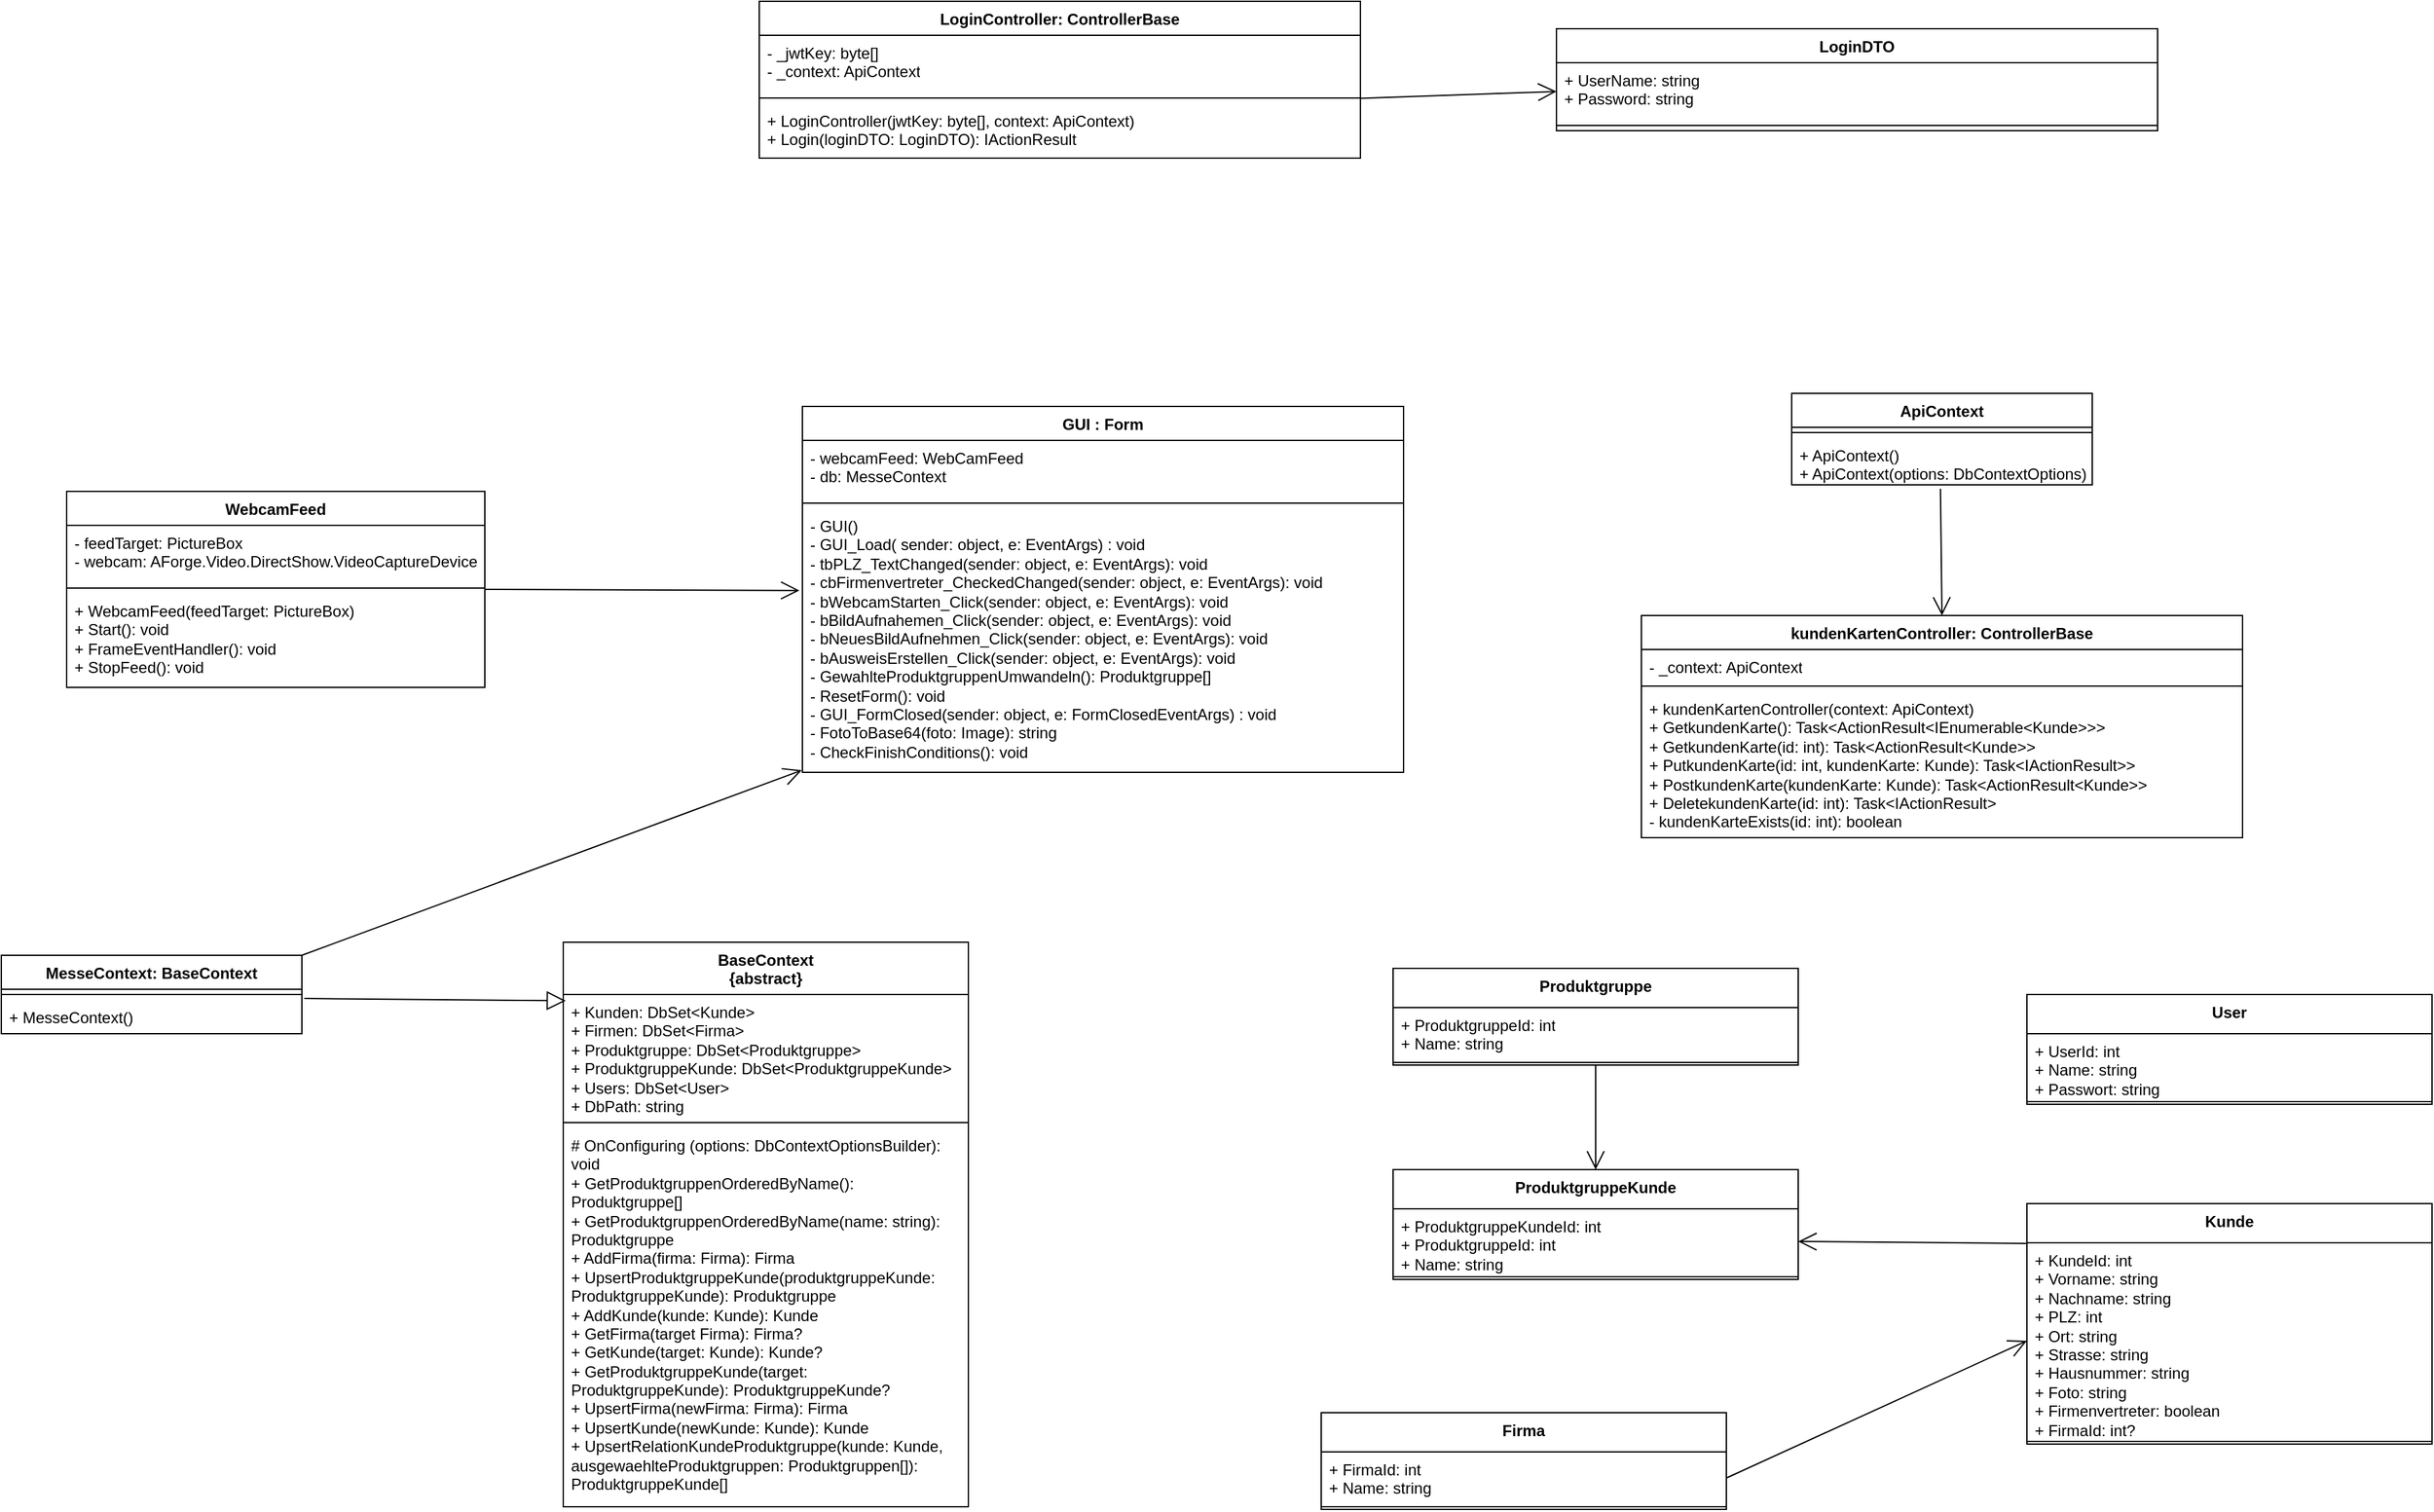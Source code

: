 <mxfile version="22.1.21" type="device">
  <diagram id="C5RBs43oDa-KdzZeNtuy" name="Page-1">
    <mxGraphModel dx="2141" dy="1960" grid="1" gridSize="10" guides="1" tooltips="1" connect="1" arrows="1" fold="1" page="1" pageScale="1" pageWidth="827" pageHeight="1169" math="0" shadow="0">
      <root>
        <mxCell id="WIyWlLk6GJQsqaUBKTNV-0" />
        <mxCell id="WIyWlLk6GJQsqaUBKTNV-1" parent="WIyWlLk6GJQsqaUBKTNV-0" />
        <mxCell id="BIAJ-L611Rqp3ycmqJVY-12" value="GUI : Form" style="swimlane;fontStyle=1;align=center;verticalAlign=top;childLayout=stackLayout;horizontal=1;startSize=26;horizontalStack=0;resizeParent=1;resizeParentMax=0;resizeLast=0;collapsible=1;marginBottom=0;whiteSpace=wrap;html=1;" parent="WIyWlLk6GJQsqaUBKTNV-1" vertex="1">
          <mxGeometry x="183" y="-410" width="460" height="280" as="geometry" />
        </mxCell>
        <mxCell id="BIAJ-L611Rqp3ycmqJVY-13" value="- webcamFeed: WebCamFeed&lt;br&gt;- db: MesseContext" style="text;strokeColor=none;fillColor=none;align=left;verticalAlign=top;spacingLeft=4;spacingRight=4;overflow=hidden;rotatable=0;points=[[0,0.5],[1,0.5]];portConstraint=eastwest;whiteSpace=wrap;html=1;" parent="BIAJ-L611Rqp3ycmqJVY-12" vertex="1">
          <mxGeometry y="26" width="460" height="44" as="geometry" />
        </mxCell>
        <mxCell id="BIAJ-L611Rqp3ycmqJVY-14" value="" style="line;strokeWidth=1;fillColor=none;align=left;verticalAlign=middle;spacingTop=-1;spacingLeft=3;spacingRight=3;rotatable=0;labelPosition=right;points=[];portConstraint=eastwest;strokeColor=inherit;" parent="BIAJ-L611Rqp3ycmqJVY-12" vertex="1">
          <mxGeometry y="70" width="460" height="8" as="geometry" />
        </mxCell>
        <mxCell id="BIAJ-L611Rqp3ycmqJVY-15" value="- GUI()&lt;br&gt;- GUI_Load( sender: object, e: EventArgs) : void&lt;br&gt;- tbPLZ_TextChanged(sender: object, e: EventArgs): void&lt;br&gt;- cbFirmenvertreter_CheckedChanged(sender: object, e: EventArgs): void&lt;br&gt;- bWebcamStarten_Click(sender: object, e: EventArgs): void&lt;br&gt;- bBildAufnahemen_Click(sender: object, e: EventArgs): void&lt;br&gt;- bNeuesBildAufnehmen_Click(sender: object, e: EventArgs): void&lt;br&gt;- bAusweisErstellen_Click(sender: object, e: EventArgs): void&lt;br&gt;- GewahlteProduktgruppenUmwandeln(): Produktgruppe[]&lt;br&gt;- ResetForm(): void&lt;br&gt;- GUI_FormClosed(sender: object, e: FormClosedEventArgs) : void&lt;br&gt;- FotoToBase64(foto: Image): string&lt;br&gt;- CheckFinishConditions(): void" style="text;strokeColor=none;fillColor=none;align=left;verticalAlign=top;spacingLeft=4;spacingRight=4;overflow=hidden;rotatable=0;points=[[0,0.5],[1,0.5]];portConstraint=eastwest;whiteSpace=wrap;html=1;" parent="BIAJ-L611Rqp3ycmqJVY-12" vertex="1">
          <mxGeometry y="78" width="460" height="202" as="geometry" />
        </mxCell>
        <mxCell id="BIAJ-L611Rqp3ycmqJVY-16" value="WebcamFeed" style="swimlane;fontStyle=1;align=center;verticalAlign=top;childLayout=stackLayout;horizontal=1;startSize=26;horizontalStack=0;resizeParent=1;resizeParentMax=0;resizeLast=0;collapsible=1;marginBottom=0;whiteSpace=wrap;html=1;" parent="WIyWlLk6GJQsqaUBKTNV-1" vertex="1">
          <mxGeometry x="-380" y="-345" width="320" height="150" as="geometry" />
        </mxCell>
        <mxCell id="BIAJ-L611Rqp3ycmqJVY-17" value="- feedTarget: PictureBox&lt;br&gt;- webcam: AForge.Video.DirectShow.VideoCaptureDevice" style="text;strokeColor=none;fillColor=none;align=left;verticalAlign=top;spacingLeft=4;spacingRight=4;overflow=hidden;rotatable=0;points=[[0,0.5],[1,0.5]];portConstraint=eastwest;whiteSpace=wrap;html=1;" parent="BIAJ-L611Rqp3ycmqJVY-16" vertex="1">
          <mxGeometry y="26" width="320" height="44" as="geometry" />
        </mxCell>
        <mxCell id="BIAJ-L611Rqp3ycmqJVY-18" value="" style="line;strokeWidth=1;fillColor=none;align=left;verticalAlign=middle;spacingTop=-1;spacingLeft=3;spacingRight=3;rotatable=0;labelPosition=right;points=[];portConstraint=eastwest;strokeColor=inherit;" parent="BIAJ-L611Rqp3ycmqJVY-16" vertex="1">
          <mxGeometry y="70" width="320" height="8" as="geometry" />
        </mxCell>
        <mxCell id="BIAJ-L611Rqp3ycmqJVY-19" value="+ WebcamFeed(feedTarget: PictureBox)&lt;br&gt;+ Start(): void&lt;br&gt;+ FrameEventHandler(): void&lt;br&gt;+ StopFeed(): void" style="text;strokeColor=none;fillColor=none;align=left;verticalAlign=top;spacingLeft=4;spacingRight=4;overflow=hidden;rotatable=0;points=[[0,0.5],[1,0.5]];portConstraint=eastwest;whiteSpace=wrap;html=1;" parent="BIAJ-L611Rqp3ycmqJVY-16" vertex="1">
          <mxGeometry y="78" width="320" height="72" as="geometry" />
        </mxCell>
        <mxCell id="BIAJ-L611Rqp3ycmqJVY-20" value="MesseContext: BaseContext" style="swimlane;fontStyle=1;align=center;verticalAlign=top;childLayout=stackLayout;horizontal=1;startSize=26;horizontalStack=0;resizeParent=1;resizeParentMax=0;resizeLast=0;collapsible=1;marginBottom=0;whiteSpace=wrap;html=1;" parent="WIyWlLk6GJQsqaUBKTNV-1" vertex="1">
          <mxGeometry x="-430" y="10" width="230" height="60" as="geometry" />
        </mxCell>
        <mxCell id="BIAJ-L611Rqp3ycmqJVY-22" value="" style="line;strokeWidth=1;fillColor=none;align=left;verticalAlign=middle;spacingTop=-1;spacingLeft=3;spacingRight=3;rotatable=0;labelPosition=right;points=[];portConstraint=eastwest;strokeColor=inherit;" parent="BIAJ-L611Rqp3ycmqJVY-20" vertex="1">
          <mxGeometry y="26" width="230" height="8" as="geometry" />
        </mxCell>
        <mxCell id="BIAJ-L611Rqp3ycmqJVY-23" value="+ MesseContext()" style="text;strokeColor=none;fillColor=none;align=left;verticalAlign=top;spacingLeft=4;spacingRight=4;overflow=hidden;rotatable=0;points=[[0,0.5],[1,0.5]];portConstraint=eastwest;whiteSpace=wrap;html=1;" parent="BIAJ-L611Rqp3ycmqJVY-20" vertex="1">
          <mxGeometry y="34" width="230" height="26" as="geometry" />
        </mxCell>
        <mxCell id="BIAJ-L611Rqp3ycmqJVY-24" value="ApiContext" style="swimlane;fontStyle=1;align=center;verticalAlign=top;childLayout=stackLayout;horizontal=1;startSize=26;horizontalStack=0;resizeParent=1;resizeParentMax=0;resizeLast=0;collapsible=1;marginBottom=0;whiteSpace=wrap;html=1;" parent="WIyWlLk6GJQsqaUBKTNV-1" vertex="1">
          <mxGeometry x="940" y="-420" width="230" height="70" as="geometry" />
        </mxCell>
        <mxCell id="BIAJ-L611Rqp3ycmqJVY-25" value="" style="line;strokeWidth=1;fillColor=none;align=left;verticalAlign=middle;spacingTop=-1;spacingLeft=3;spacingRight=3;rotatable=0;labelPosition=right;points=[];portConstraint=eastwest;strokeColor=inherit;" parent="BIAJ-L611Rqp3ycmqJVY-24" vertex="1">
          <mxGeometry y="26" width="230" height="8" as="geometry" />
        </mxCell>
        <mxCell id="BIAJ-L611Rqp3ycmqJVY-26" value="+ ApiContext()&lt;br&gt;+ ApiContext(options: DbContextOptions)" style="text;strokeColor=none;fillColor=none;align=left;verticalAlign=top;spacingLeft=4;spacingRight=4;overflow=hidden;rotatable=0;points=[[0,0.5],[1,0.5]];portConstraint=eastwest;whiteSpace=wrap;html=1;" parent="BIAJ-L611Rqp3ycmqJVY-24" vertex="1">
          <mxGeometry y="34" width="230" height="36" as="geometry" />
        </mxCell>
        <mxCell id="BIAJ-L611Rqp3ycmqJVY-27" value="BaseContext&lt;br&gt;{abstract}" style="swimlane;fontStyle=1;align=center;verticalAlign=top;childLayout=stackLayout;horizontal=1;startSize=40;horizontalStack=0;resizeParent=1;resizeParentMax=0;resizeLast=0;collapsible=1;marginBottom=0;whiteSpace=wrap;html=1;" parent="WIyWlLk6GJQsqaUBKTNV-1" vertex="1">
          <mxGeometry width="310" height="432" as="geometry">
            <mxRectangle x="-300" y="390" width="110" height="30" as="alternateBounds" />
          </mxGeometry>
        </mxCell>
        <mxCell id="BIAJ-L611Rqp3ycmqJVY-28" value="+ Kunden: DbSet&amp;lt;Kunde&amp;gt;&lt;br&gt;+ Firmen: DbSet&amp;lt;Firma&amp;gt;&lt;br&gt;+ Produktgruppe: DbSet&amp;lt;Produktgruppe&amp;gt;&lt;br&gt;+ ProduktgruppeKunde: DbSet&amp;lt;ProduktgruppeKunde&amp;gt;&lt;br&gt;+ Users: DbSet&amp;lt;User&amp;gt;&lt;br&gt;+ DbPath: string" style="text;strokeColor=none;fillColor=none;align=left;verticalAlign=top;spacingLeft=4;spacingRight=4;overflow=hidden;rotatable=0;points=[[0,0.5],[1,0.5]];portConstraint=eastwest;whiteSpace=wrap;html=1;" parent="BIAJ-L611Rqp3ycmqJVY-27" vertex="1">
          <mxGeometry y="40" width="310" height="94" as="geometry" />
        </mxCell>
        <mxCell id="BIAJ-L611Rqp3ycmqJVY-29" value="" style="line;strokeWidth=1;fillColor=none;align=left;verticalAlign=middle;spacingTop=-1;spacingLeft=3;spacingRight=3;rotatable=0;labelPosition=right;points=[];portConstraint=eastwest;strokeColor=inherit;" parent="BIAJ-L611Rqp3ycmqJVY-27" vertex="1">
          <mxGeometry y="134" width="310" height="8" as="geometry" />
        </mxCell>
        <mxCell id="BIAJ-L611Rqp3ycmqJVY-30" value="# OnConfiguring (options:&amp;nbsp;DbContextOptionsBuilder): void&lt;br&gt;+ GetProduktgruppenOrderedByName(): Produktgruppe[]&lt;br&gt;+ GetProduktgruppenOrderedByName(name: string): Produktgruppe&lt;br&gt;+ AddFirma(firma: Firma): Firma&lt;br&gt;+ UpsertProduktgruppeKunde(produktgruppeKunde: ProduktgruppeKunde): Produktgruppe&lt;br&gt;+ AddKunde(kunde: Kunde): Kunde&lt;br&gt;+ GetFirma(target Firma): Firma?&lt;br&gt;+ GetKunde(target: Kunde): Kunde?&lt;br&gt;+ GetProduktgruppeKunde(target: ProduktgruppeKunde): ProduktgruppeKunde?&lt;br&gt;+ UpsertFirma(newFirma: Firma): Firma&lt;br&gt;+ UpsertKunde(newKunde: Kunde): Kunde&lt;br&gt;+ UpsertRelationKundeProduktgruppe(kunde: Kunde, ausgewaehlteProduktgruppen: Produktgruppen[]): ProduktgruppeKunde[]&lt;br&gt;" style="text;strokeColor=none;fillColor=none;align=left;verticalAlign=top;spacingLeft=4;spacingRight=4;overflow=hidden;rotatable=0;points=[[0,0.5],[1,0.5]];portConstraint=eastwest;whiteSpace=wrap;html=1;" parent="BIAJ-L611Rqp3ycmqJVY-27" vertex="1">
          <mxGeometry y="142" width="310" height="290" as="geometry" />
        </mxCell>
        <mxCell id="I71dko-NS_L6EX8RtzcQ-0" value="Firma" style="swimlane;fontStyle=1;align=center;verticalAlign=top;childLayout=stackLayout;horizontal=1;startSize=30;horizontalStack=0;resizeParent=1;resizeParentMax=0;resizeLast=0;collapsible=1;marginBottom=0;whiteSpace=wrap;html=1;" parent="WIyWlLk6GJQsqaUBKTNV-1" vertex="1">
          <mxGeometry x="580" y="360" width="310" height="74" as="geometry">
            <mxRectangle x="-300" y="390" width="110" height="30" as="alternateBounds" />
          </mxGeometry>
        </mxCell>
        <mxCell id="I71dko-NS_L6EX8RtzcQ-1" value="+ FirmaId: int&lt;br&gt;+ Name: string" style="text;strokeColor=none;fillColor=none;align=left;verticalAlign=top;spacingLeft=4;spacingRight=4;overflow=hidden;rotatable=0;points=[[0,0.5],[1,0.5]];portConstraint=eastwest;whiteSpace=wrap;html=1;" parent="I71dko-NS_L6EX8RtzcQ-0" vertex="1">
          <mxGeometry y="30" width="310" height="40" as="geometry" />
        </mxCell>
        <mxCell id="I71dko-NS_L6EX8RtzcQ-2" value="" style="line;strokeWidth=1;fillColor=none;align=left;verticalAlign=middle;spacingTop=-1;spacingLeft=3;spacingRight=3;rotatable=0;labelPosition=right;points=[];portConstraint=eastwest;strokeColor=inherit;" parent="I71dko-NS_L6EX8RtzcQ-0" vertex="1">
          <mxGeometry y="70" width="310" height="4" as="geometry" />
        </mxCell>
        <mxCell id="I71dko-NS_L6EX8RtzcQ-4" value="Kunde" style="swimlane;fontStyle=1;align=center;verticalAlign=top;childLayout=stackLayout;horizontal=1;startSize=30;horizontalStack=0;resizeParent=1;resizeParentMax=0;resizeLast=0;collapsible=1;marginBottom=0;whiteSpace=wrap;html=1;" parent="WIyWlLk6GJQsqaUBKTNV-1" vertex="1">
          <mxGeometry x="1120" y="200" width="310" height="184" as="geometry">
            <mxRectangle x="-300" y="390" width="110" height="30" as="alternateBounds" />
          </mxGeometry>
        </mxCell>
        <mxCell id="I71dko-NS_L6EX8RtzcQ-5" value="+ KundeId: int&lt;br&gt;+ Vorname: string&lt;br&gt;+ Nachname: string&lt;br&gt;+ PLZ: int&lt;br&gt;+ Ort: string&lt;br&gt;+ Strasse: string&lt;br&gt;+ Hausnummer: string&lt;br&gt;+ Foto: string&lt;br&gt;+ Firmenvertreter: boolean&lt;br&gt;+ FirmaId: int?" style="text;strokeColor=none;fillColor=none;align=left;verticalAlign=top;spacingLeft=4;spacingRight=4;overflow=hidden;rotatable=0;points=[[0,0.5],[1,0.5]];portConstraint=eastwest;whiteSpace=wrap;html=1;" parent="I71dko-NS_L6EX8RtzcQ-4" vertex="1">
          <mxGeometry y="30" width="310" height="150" as="geometry" />
        </mxCell>
        <mxCell id="I71dko-NS_L6EX8RtzcQ-6" value="" style="line;strokeWidth=1;fillColor=none;align=left;verticalAlign=middle;spacingTop=-1;spacingLeft=3;spacingRight=3;rotatable=0;labelPosition=right;points=[];portConstraint=eastwest;strokeColor=inherit;" parent="I71dko-NS_L6EX8RtzcQ-4" vertex="1">
          <mxGeometry y="180" width="310" height="4" as="geometry" />
        </mxCell>
        <mxCell id="I71dko-NS_L6EX8RtzcQ-7" value="Produktgruppe" style="swimlane;fontStyle=1;align=center;verticalAlign=top;childLayout=stackLayout;horizontal=1;startSize=30;horizontalStack=0;resizeParent=1;resizeParentMax=0;resizeLast=0;collapsible=1;marginBottom=0;whiteSpace=wrap;html=1;" parent="WIyWlLk6GJQsqaUBKTNV-1" vertex="1">
          <mxGeometry x="635" y="20" width="310" height="74" as="geometry">
            <mxRectangle x="-300" y="390" width="110" height="30" as="alternateBounds" />
          </mxGeometry>
        </mxCell>
        <mxCell id="I71dko-NS_L6EX8RtzcQ-8" value="+ ProduktgruppeId: int&lt;br&gt;+ Name: string" style="text;strokeColor=none;fillColor=none;align=left;verticalAlign=top;spacingLeft=4;spacingRight=4;overflow=hidden;rotatable=0;points=[[0,0.5],[1,0.5]];portConstraint=eastwest;whiteSpace=wrap;html=1;" parent="I71dko-NS_L6EX8RtzcQ-7" vertex="1">
          <mxGeometry y="30" width="310" height="40" as="geometry" />
        </mxCell>
        <mxCell id="I71dko-NS_L6EX8RtzcQ-9" value="" style="line;strokeWidth=1;fillColor=none;align=left;verticalAlign=middle;spacingTop=-1;spacingLeft=3;spacingRight=3;rotatable=0;labelPosition=right;points=[];portConstraint=eastwest;strokeColor=inherit;" parent="I71dko-NS_L6EX8RtzcQ-7" vertex="1">
          <mxGeometry y="70" width="310" height="4" as="geometry" />
        </mxCell>
        <mxCell id="I71dko-NS_L6EX8RtzcQ-10" value="ProduktgruppeKunde" style="swimlane;fontStyle=1;align=center;verticalAlign=top;childLayout=stackLayout;horizontal=1;startSize=30;horizontalStack=0;resizeParent=1;resizeParentMax=0;resizeLast=0;collapsible=1;marginBottom=0;whiteSpace=wrap;html=1;" parent="WIyWlLk6GJQsqaUBKTNV-1" vertex="1">
          <mxGeometry x="635" y="174" width="310" height="84" as="geometry">
            <mxRectangle x="-300" y="390" width="110" height="30" as="alternateBounds" />
          </mxGeometry>
        </mxCell>
        <mxCell id="I71dko-NS_L6EX8RtzcQ-11" value="+ ProduktgruppeKundeId: int&lt;br&gt;+ ProduktgruppeId: int&lt;br&gt;+ Name: string" style="text;strokeColor=none;fillColor=none;align=left;verticalAlign=top;spacingLeft=4;spacingRight=4;overflow=hidden;rotatable=0;points=[[0,0.5],[1,0.5]];portConstraint=eastwest;whiteSpace=wrap;html=1;" parent="I71dko-NS_L6EX8RtzcQ-10" vertex="1">
          <mxGeometry y="30" width="310" height="50" as="geometry" />
        </mxCell>
        <mxCell id="I71dko-NS_L6EX8RtzcQ-12" value="" style="line;strokeWidth=1;fillColor=none;align=left;verticalAlign=middle;spacingTop=-1;spacingLeft=3;spacingRight=3;rotatable=0;labelPosition=right;points=[];portConstraint=eastwest;strokeColor=inherit;" parent="I71dko-NS_L6EX8RtzcQ-10" vertex="1">
          <mxGeometry y="80" width="310" height="4" as="geometry" />
        </mxCell>
        <mxCell id="I71dko-NS_L6EX8RtzcQ-13" value="User" style="swimlane;fontStyle=1;align=center;verticalAlign=top;childLayout=stackLayout;horizontal=1;startSize=30;horizontalStack=0;resizeParent=1;resizeParentMax=0;resizeLast=0;collapsible=1;marginBottom=0;whiteSpace=wrap;html=1;" parent="WIyWlLk6GJQsqaUBKTNV-1" vertex="1">
          <mxGeometry x="1120" y="40" width="310" height="84" as="geometry">
            <mxRectangle x="-300" y="390" width="110" height="30" as="alternateBounds" />
          </mxGeometry>
        </mxCell>
        <mxCell id="I71dko-NS_L6EX8RtzcQ-14" value="+ UserId: int&lt;br&gt;+ Name: string&lt;br&gt;+ Passwort: string" style="text;strokeColor=none;fillColor=none;align=left;verticalAlign=top;spacingLeft=4;spacingRight=4;overflow=hidden;rotatable=0;points=[[0,0.5],[1,0.5]];portConstraint=eastwest;whiteSpace=wrap;html=1;" parent="I71dko-NS_L6EX8RtzcQ-13" vertex="1">
          <mxGeometry y="30" width="310" height="50" as="geometry" />
        </mxCell>
        <mxCell id="I71dko-NS_L6EX8RtzcQ-15" value="" style="line;strokeWidth=1;fillColor=none;align=left;verticalAlign=middle;spacingTop=-1;spacingLeft=3;spacingRight=3;rotatable=0;labelPosition=right;points=[];portConstraint=eastwest;strokeColor=inherit;" parent="I71dko-NS_L6EX8RtzcQ-13" vertex="1">
          <mxGeometry y="80" width="310" height="4" as="geometry" />
        </mxCell>
        <mxCell id="I71dko-NS_L6EX8RtzcQ-16" value="kundenKartenController: ControllerBase" style="swimlane;fontStyle=1;align=center;verticalAlign=top;childLayout=stackLayout;horizontal=1;startSize=26;horizontalStack=0;resizeParent=1;resizeParentMax=0;resizeLast=0;collapsible=1;marginBottom=0;whiteSpace=wrap;html=1;" parent="WIyWlLk6GJQsqaUBKTNV-1" vertex="1">
          <mxGeometry x="825" y="-250" width="460" height="170" as="geometry" />
        </mxCell>
        <mxCell id="I71dko-NS_L6EX8RtzcQ-17" value="- _context: ApiContext" style="text;strokeColor=none;fillColor=none;align=left;verticalAlign=top;spacingLeft=4;spacingRight=4;overflow=hidden;rotatable=0;points=[[0,0.5],[1,0.5]];portConstraint=eastwest;whiteSpace=wrap;html=1;" parent="I71dko-NS_L6EX8RtzcQ-16" vertex="1">
          <mxGeometry y="26" width="460" height="24" as="geometry" />
        </mxCell>
        <mxCell id="I71dko-NS_L6EX8RtzcQ-18" value="" style="line;strokeWidth=1;fillColor=none;align=left;verticalAlign=middle;spacingTop=-1;spacingLeft=3;spacingRight=3;rotatable=0;labelPosition=right;points=[];portConstraint=eastwest;strokeColor=inherit;" parent="I71dko-NS_L6EX8RtzcQ-16" vertex="1">
          <mxGeometry y="50" width="460" height="8" as="geometry" />
        </mxCell>
        <mxCell id="I71dko-NS_L6EX8RtzcQ-19" value="+ kundenKartenController(context: ApiContext)&lt;br&gt;+ GetkundenKarte(): Task&amp;lt;ActionResult&amp;lt;IEnumerable&amp;lt;Kunde&amp;gt;&amp;gt;&amp;gt;&lt;br&gt;+ GetkundenKarte(id: int): Task&amp;lt;ActionResult&amp;lt;Kunde&amp;gt;&amp;gt;&lt;br&gt;+ PutkundenKarte(id: int, kundenKarte: Kunde): Task&amp;lt;IActionResult&amp;gt;&amp;gt;&lt;br&gt;+ PostkundenKarte(kundenKarte: Kunde): Task&amp;lt;ActionResult&amp;lt;Kunde&amp;gt;&amp;gt;&lt;br&gt;+ DeletekundenKarte(id: int): Task&amp;lt;IActionResult&amp;gt;&lt;br&gt;- kundenKarteExists(id: int): boolean" style="text;strokeColor=none;fillColor=none;align=left;verticalAlign=top;spacingLeft=4;spacingRight=4;overflow=hidden;rotatable=0;points=[[0,0.5],[1,0.5]];portConstraint=eastwest;whiteSpace=wrap;html=1;" parent="I71dko-NS_L6EX8RtzcQ-16" vertex="1">
          <mxGeometry y="58" width="460" height="112" as="geometry" />
        </mxCell>
        <mxCell id="I71dko-NS_L6EX8RtzcQ-24" value="LoginController: ControllerBase" style="swimlane;fontStyle=1;align=center;verticalAlign=top;childLayout=stackLayout;horizontal=1;startSize=26;horizontalStack=0;resizeParent=1;resizeParentMax=0;resizeLast=0;collapsible=1;marginBottom=0;whiteSpace=wrap;html=1;" parent="WIyWlLk6GJQsqaUBKTNV-1" vertex="1">
          <mxGeometry x="150" y="-720" width="460" height="120" as="geometry" />
        </mxCell>
        <mxCell id="I71dko-NS_L6EX8RtzcQ-25" value="- _jwtKey: byte[]&lt;br&gt;- _context: ApiContext" style="text;strokeColor=none;fillColor=none;align=left;verticalAlign=top;spacingLeft=4;spacingRight=4;overflow=hidden;rotatable=0;points=[[0,0.5],[1,0.5]];portConstraint=eastwest;whiteSpace=wrap;html=1;" parent="I71dko-NS_L6EX8RtzcQ-24" vertex="1">
          <mxGeometry y="26" width="460" height="44" as="geometry" />
        </mxCell>
        <mxCell id="I71dko-NS_L6EX8RtzcQ-26" value="" style="line;strokeWidth=1;fillColor=none;align=left;verticalAlign=middle;spacingTop=-1;spacingLeft=3;spacingRight=3;rotatable=0;labelPosition=right;points=[];portConstraint=eastwest;strokeColor=inherit;" parent="I71dko-NS_L6EX8RtzcQ-24" vertex="1">
          <mxGeometry y="70" width="460" height="8" as="geometry" />
        </mxCell>
        <mxCell id="I71dko-NS_L6EX8RtzcQ-27" value="+ LoginController(jwtKey: byte[], context: ApiContext)&lt;br&gt;+ Login(loginDTO: LoginDTO): IActionResult" style="text;strokeColor=none;fillColor=none;align=left;verticalAlign=top;spacingLeft=4;spacingRight=4;overflow=hidden;rotatable=0;points=[[0,0.5],[1,0.5]];portConstraint=eastwest;whiteSpace=wrap;html=1;" parent="I71dko-NS_L6EX8RtzcQ-24" vertex="1">
          <mxGeometry y="78" width="460" height="42" as="geometry" />
        </mxCell>
        <mxCell id="I71dko-NS_L6EX8RtzcQ-28" value="LoginDTO" style="swimlane;fontStyle=1;align=center;verticalAlign=top;childLayout=stackLayout;horizontal=1;startSize=26;horizontalStack=0;resizeParent=1;resizeParentMax=0;resizeLast=0;collapsible=1;marginBottom=0;whiteSpace=wrap;html=1;" parent="WIyWlLk6GJQsqaUBKTNV-1" vertex="1">
          <mxGeometry x="760" y="-699" width="460" height="78" as="geometry" />
        </mxCell>
        <mxCell id="I71dko-NS_L6EX8RtzcQ-29" value="+ UserName: string&lt;br&gt;+ Password: string" style="text;strokeColor=none;fillColor=none;align=left;verticalAlign=top;spacingLeft=4;spacingRight=4;overflow=hidden;rotatable=0;points=[[0,0.5],[1,0.5]];portConstraint=eastwest;whiteSpace=wrap;html=1;" parent="I71dko-NS_L6EX8RtzcQ-28" vertex="1">
          <mxGeometry y="26" width="460" height="44" as="geometry" />
        </mxCell>
        <mxCell id="I71dko-NS_L6EX8RtzcQ-30" value="" style="line;strokeWidth=1;fillColor=none;align=left;verticalAlign=middle;spacingTop=-1;spacingLeft=3;spacingRight=3;rotatable=0;labelPosition=right;points=[];portConstraint=eastwest;strokeColor=inherit;" parent="I71dko-NS_L6EX8RtzcQ-28" vertex="1">
          <mxGeometry y="70" width="460" height="8" as="geometry" />
        </mxCell>
        <mxCell id="I71dko-NS_L6EX8RtzcQ-40" value="" style="endArrow=open;endFill=1;endSize=12;html=1;rounded=0;exitX=1;exitY=0.625;exitDx=0;exitDy=0;exitPerimeter=0;entryX=-0.005;entryY=0.311;entryDx=0;entryDy=0;entryPerimeter=0;" parent="WIyWlLk6GJQsqaUBKTNV-1" source="BIAJ-L611Rqp3ycmqJVY-18" target="BIAJ-L611Rqp3ycmqJVY-15" edge="1">
          <mxGeometry width="160" relative="1" as="geometry">
            <mxPoint x="50" y="-260" as="sourcePoint" />
            <mxPoint x="210" y="-260" as="targetPoint" />
          </mxGeometry>
        </mxCell>
        <mxCell id="I71dko-NS_L6EX8RtzcQ-41" value="" style="endArrow=block;endFill=0;endSize=12;html=1;rounded=0;exitX=1.008;exitY=-0.038;exitDx=0;exitDy=0;exitPerimeter=0;entryX=0.006;entryY=0.051;entryDx=0;entryDy=0;entryPerimeter=0;" parent="WIyWlLk6GJQsqaUBKTNV-1" source="BIAJ-L611Rqp3ycmqJVY-23" target="BIAJ-L611Rqp3ycmqJVY-28" edge="1">
          <mxGeometry width="160" relative="1" as="geometry">
            <mxPoint x="60" y="50" as="sourcePoint" />
            <mxPoint x="220" y="50" as="targetPoint" />
          </mxGeometry>
        </mxCell>
        <mxCell id="I71dko-NS_L6EX8RtzcQ-42" value="" style="endArrow=open;endFill=1;endSize=12;html=1;rounded=0;exitX=1;exitY=0.5;exitDx=0;exitDy=0;entryX=0;entryY=0.5;entryDx=0;entryDy=0;" parent="WIyWlLk6GJQsqaUBKTNV-1" source="I71dko-NS_L6EX8RtzcQ-1" target="I71dko-NS_L6EX8RtzcQ-5" edge="1">
          <mxGeometry width="160" relative="1" as="geometry">
            <mxPoint x="910" y="490" as="sourcePoint" />
            <mxPoint x="1070" y="490" as="targetPoint" />
          </mxGeometry>
        </mxCell>
        <mxCell id="I71dko-NS_L6EX8RtzcQ-43" value="" style="endArrow=open;endFill=1;endSize=12;html=1;rounded=0;exitX=-0.002;exitY=0.003;exitDx=0;exitDy=0;exitPerimeter=0;entryX=1;entryY=0.5;entryDx=0;entryDy=0;" parent="WIyWlLk6GJQsqaUBKTNV-1" source="I71dko-NS_L6EX8RtzcQ-5" target="I71dko-NS_L6EX8RtzcQ-11" edge="1">
          <mxGeometry width="160" relative="1" as="geometry">
            <mxPoint x="1040" y="450" as="sourcePoint" />
            <mxPoint x="1200" y="450" as="targetPoint" />
          </mxGeometry>
        </mxCell>
        <mxCell id="I71dko-NS_L6EX8RtzcQ-44" value="" style="endArrow=open;endFill=1;endSize=12;html=1;rounded=0;exitX=0.5;exitY=1;exitDx=0;exitDy=0;entryX=0.5;entryY=0;entryDx=0;entryDy=0;" parent="WIyWlLk6GJQsqaUBKTNV-1" source="I71dko-NS_L6EX8RtzcQ-7" target="I71dko-NS_L6EX8RtzcQ-10" edge="1">
          <mxGeometry width="160" relative="1" as="geometry">
            <mxPoint x="480" y="140" as="sourcePoint" />
            <mxPoint x="550" y="150" as="targetPoint" />
          </mxGeometry>
        </mxCell>
        <mxCell id="I71dko-NS_L6EX8RtzcQ-45" value="" style="endArrow=open;endFill=1;endSize=12;html=1;rounded=0;exitX=1;exitY=0;exitDx=0;exitDy=0;entryX=-0.001;entryY=0.992;entryDx=0;entryDy=0;entryPerimeter=0;" parent="WIyWlLk6GJQsqaUBKTNV-1" source="BIAJ-L611Rqp3ycmqJVY-20" target="BIAJ-L611Rqp3ycmqJVY-15" edge="1">
          <mxGeometry width="160" relative="1" as="geometry">
            <mxPoint x="20" y="-150" as="sourcePoint" />
            <mxPoint x="180" y="-150" as="targetPoint" />
          </mxGeometry>
        </mxCell>
        <mxCell id="I71dko-NS_L6EX8RtzcQ-46" value="" style="endArrow=open;endFill=1;endSize=12;html=1;rounded=0;exitX=0.495;exitY=1.083;exitDx=0;exitDy=0;exitPerimeter=0;entryX=0.5;entryY=0;entryDx=0;entryDy=0;" parent="WIyWlLk6GJQsqaUBKTNV-1" source="BIAJ-L611Rqp3ycmqJVY-26" target="I71dko-NS_L6EX8RtzcQ-16" edge="1">
          <mxGeometry width="160" relative="1" as="geometry">
            <mxPoint x="730" y="-320" as="sourcePoint" />
            <mxPoint x="890" y="-320" as="targetPoint" />
          </mxGeometry>
        </mxCell>
        <mxCell id="I71dko-NS_L6EX8RtzcQ-47" value="" style="endArrow=open;endFill=1;endSize=12;html=1;rounded=0;exitX=1;exitY=-0.089;exitDx=0;exitDy=0;exitPerimeter=0;entryX=0;entryY=0.5;entryDx=0;entryDy=0;" parent="WIyWlLk6GJQsqaUBKTNV-1" source="I71dko-NS_L6EX8RtzcQ-27" target="I71dko-NS_L6EX8RtzcQ-29" edge="1">
          <mxGeometry width="160" relative="1" as="geometry">
            <mxPoint x="700" y="-530" as="sourcePoint" />
            <mxPoint x="860" y="-530" as="targetPoint" />
          </mxGeometry>
        </mxCell>
      </root>
    </mxGraphModel>
  </diagram>
</mxfile>
